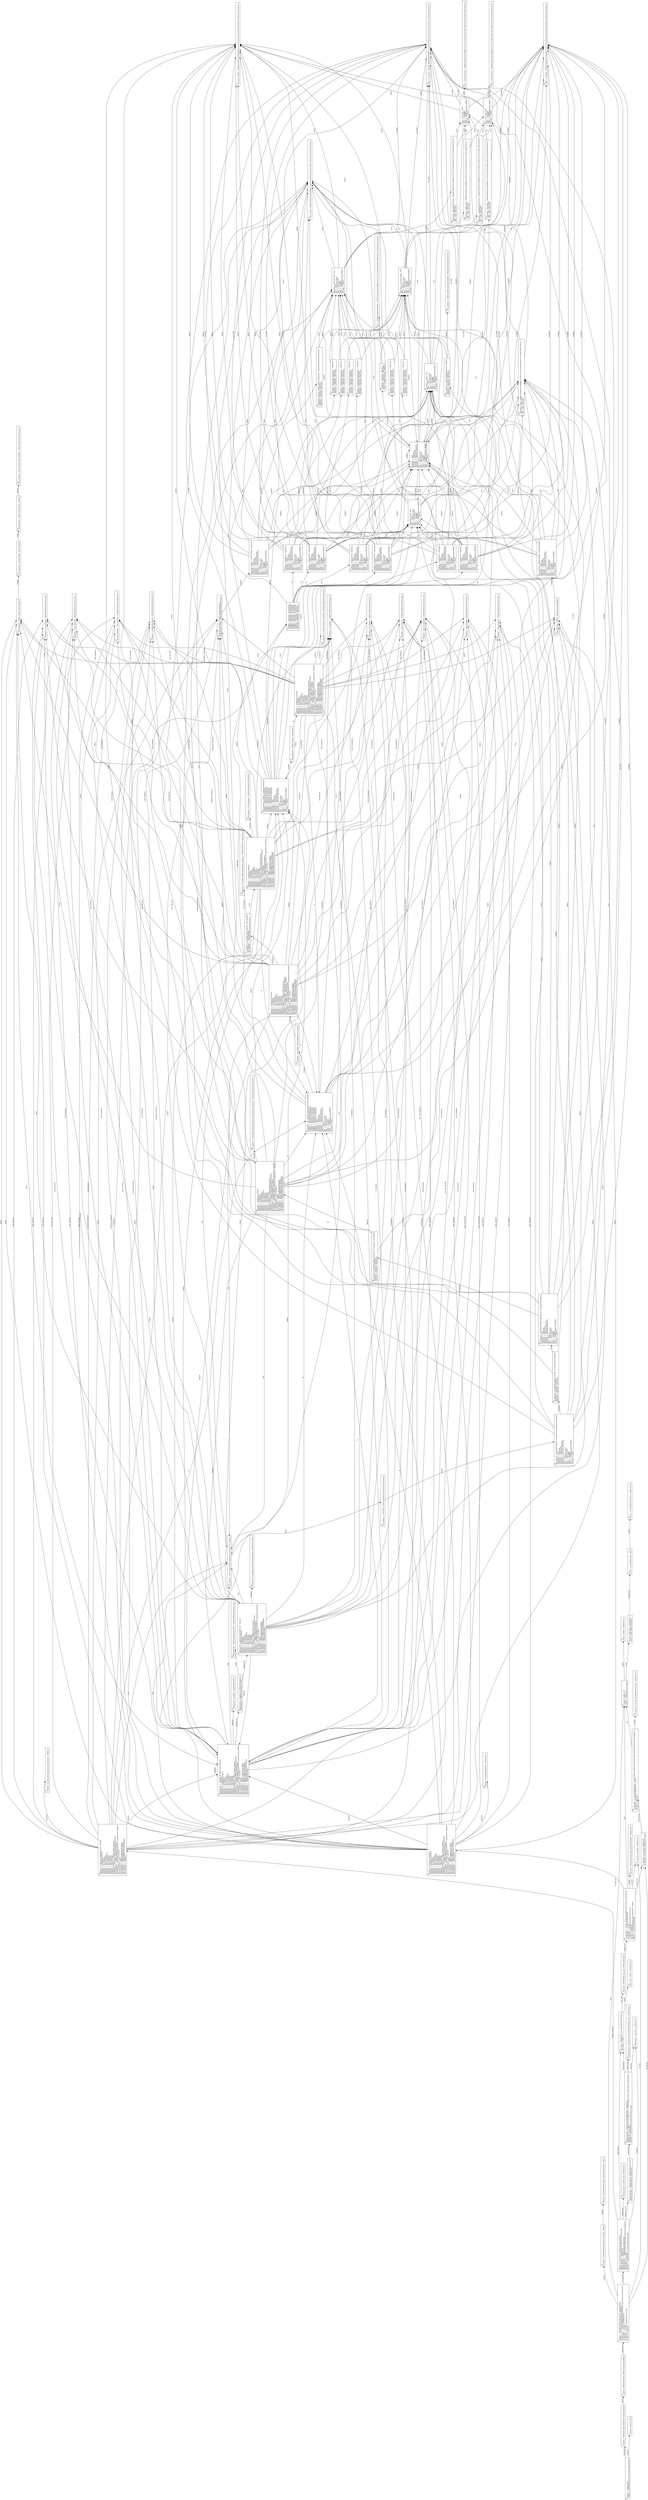digraph y {
	edge [fontsize=10];
	node [shape=box,fontsize=10];
	orientation=landscape;
	rankdir=LR;
	/*
	margin=0.2;
	page="8.27,11.69"; // for A4 printing
	ratio=auto;
	*/

	q0 [label="0:\l  $accept -> . program $end\l  program -> . PROGRAM IDENT SEMICOLON outblock PERIOD\l"];
	q1 [label="1:\l  program -> PROGRAM . IDENT SEMICOLON outblock PERIOD\l"];
	q2 [label="2:\l  $accept -> program . $end\l"];
	q3 [label="3:\l  program -> PROGRAM IDENT . SEMICOLON outblock PERIOD\l"];
	q4 [label="4:\l  program -> PROGRAM IDENT SEMICOLON . outblock PERIOD\l  outblock -> . var_decl_part subprog_decl_part statement\l  var_decl_part -> . { IDENT PERIOD WRITE WHILE READ PROCEDURE IF FOR SBEGIN }\l  var_decl_part -> . var_decl_list SEMICOLON\l  var_decl_list -> . var_decl\l  var_decl_list -> . var_decl_list SEMICOLON var_decl\l  var_decl -> . VAR id_list\l"];
	q5 [label="5:\l  var_decl -> VAR . id_list\l  id_list -> . IDENT\l  id_list -> . id_list SEMICOLON IDENT\l"];
	q6 [label="6:\l  program -> PROGRAM IDENT SEMICOLON outblock . PERIOD\l"];
	q7 [label="7:\l  outblock -> var_decl_part . subprog_decl_part statement\l  subprog_decl_list -> . subprog_decl_list SEMICOLON subprog_decl\l  subprog_decl_list -> . subprog_decl\l  subprog_decl_part -> . subprog_decl_list SEMICOLON\l  subprog_decl_part -> . { IDENT PERIOD WRITE WHILE READ IF FOR SBEGIN }\l  subprog_decl -> . proc_decl\l  proc_decl -> . PROCEDURE proc_name SEMICOLON inblock\l"];
	q8 [label="8:\l  var_decl_part -> var_decl_list . SEMICOLON\l  var_decl_list -> var_decl_list . SEMICOLON var_decl\l"];
	q9 [label="9:\l  var_decl_list -> var_decl . { SEMICOLON }\l"];
	q10 [label="10:\l  id_list -> IDENT . { SEMICOLON }\l"];
	q11 [label="11:\l  var_decl -> VAR id_list . { SEMICOLON }\l  id_list -> id_list . SEMICOLON IDENT\l"];
	q12 [label="12:\l  program -> PROGRAM IDENT SEMICOLON outblock PERIOD . { $end }\l"];
	q13 [label="13:\l  proc_decl -> PROCEDURE . proc_name SEMICOLON inblock\l  proc_name -> . IDENT\l"];
	q14 [label="14:\l  outblock -> var_decl_part subprog_decl_part . statement\l  statement -> . assignment_statement\l  statement -> . if_statement\l  statement -> . for_statement\l  statement -> . while_statement\l  statement -> . proc_call_statement\l  statement -> . null_statement\l  statement -> . block_statement\l  statement -> . read_statement\l  statement -> . write_statement\l  assignment_statement -> . IDENT ASSIGN expression\l  if_statement -> . IF condition THEN statement else_statement\l  while_statement -> . WHILE condition DO statement\l  for_statement -> . FOR IDENT ASSIGN expression TO expression DO statement\l  proc_call_statement -> . proc_call_name\l  proc_call_name -> . IDENT\l  block_statement -> . SBEGIN statement_list SEND\l  read_statement -> . READ LPAREN IDENT RPAREN\l  write_statement -> . WRITE LPAREN expression RPAREN\l  null_statement -> . { PERIOD }\l"];
	q15 [label="15:\l  subprog_decl_list -> subprog_decl_list . SEMICOLON subprog_decl\l  subprog_decl_part -> subprog_decl_list . SEMICOLON\l"];
	q16 [label="16:\l  subprog_decl_list -> subprog_decl . { SEMICOLON }\l"];
	q17 [label="17:\l  subprog_decl -> proc_decl . { SEMICOLON }\l"];
	q18 [label="18:\l  var_decl_part -> var_decl_list SEMICOLON . { IDENT PERIOD SEMICOLON WRITE WHILE READ PROCEDURE IF FOR SBEGIN }\l  var_decl_list -> var_decl_list SEMICOLON . var_decl\l  var_decl -> . VAR id_list\l"];
	q19 [label="19:\l  id_list -> id_list SEMICOLON . IDENT\l"];
	q20 [label="20:\l  proc_name -> IDENT . { SEMICOLON }\l"];
	q21 [label="21:\l  proc_decl -> PROCEDURE proc_name . SEMICOLON inblock\l"];
	q22 [label="22:\l  statement_list -> . statement_list SEMICOLON statement\l  statement_list -> . statement\l  statement -> . assignment_statement\l  statement -> . if_statement\l  statement -> . for_statement\l  statement -> . while_statement\l  statement -> . proc_call_statement\l  statement -> . null_statement\l  statement -> . block_statement\l  statement -> . read_statement\l  statement -> . write_statement\l  assignment_statement -> . IDENT ASSIGN expression\l  if_statement -> . IF condition THEN statement else_statement\l  while_statement -> . WHILE condition DO statement\l  for_statement -> . FOR IDENT ASSIGN expression TO expression DO statement\l  proc_call_statement -> . proc_call_name\l  proc_call_name -> . IDENT\l  block_statement -> . SBEGIN statement_list SEND\l  block_statement -> SBEGIN . statement_list SEND\l  read_statement -> . READ LPAREN IDENT RPAREN\l  write_statement -> . WRITE LPAREN expression RPAREN\l  null_statement -> . { SEMICOLON SEND }\l"];
	q23 [label="23:\l  for_statement -> FOR . IDENT ASSIGN expression TO expression DO statement\l"];
	q24 [label="24:\l  if_statement -> IF . condition THEN statement else_statement\l  condition -> . expression EQ expression\l  condition -> . expression NEQ expression\l  condition -> . expression LT expression\l  condition -> . expression LE expression\l  condition -> . expression GT expression\l  condition -> . expression GE expression\l  expression -> . term\l  expression -> . PLUS term\l  expression -> . MINUS term\l  expression -> . expression PLUS term\l  expression -> . expression MINUS term\l  term -> . factor\l  term -> . term MULT factor\l  term -> . term DIV factor\l  factor -> . var_name\l  factor -> . NUMBER\l  factor -> . LPAREN expression RPAREN\l  var_name -> . IDENT\l"];
	q25 [label="25:\l  read_statement -> READ . LPAREN IDENT RPAREN\l"];
	q26 [label="26:\l  while_statement -> WHILE . condition DO statement\l  condition -> . expression EQ expression\l  condition -> . expression NEQ expression\l  condition -> . expression LT expression\l  condition -> . expression LE expression\l  condition -> . expression GT expression\l  condition -> . expression GE expression\l  expression -> . term\l  expression -> . PLUS term\l  expression -> . MINUS term\l  expression -> . expression PLUS term\l  expression -> . expression MINUS term\l  term -> . factor\l  term -> . term MULT factor\l  term -> . term DIV factor\l  factor -> . var_name\l  factor -> . NUMBER\l  factor -> . LPAREN expression RPAREN\l  var_name -> . IDENT\l"];
	q27 [label="27:\l  write_statement -> WRITE . LPAREN expression RPAREN\l"];
	q28 [label="28:\l  assignment_statement -> IDENT . ASSIGN expression\l  proc_call_name -> IDENT . { PERIOD SEMICOLON SEND ELSE }\l"];
	q29 [label="29:\l  outblock -> var_decl_part subprog_decl_part statement . { PERIOD }\l"];
	q30 [label="30:\l  statement -> assignment_statement . { PERIOD SEMICOLON SEND ELSE }\l"];
	q31 [label="31:\l  statement -> if_statement . { PERIOD SEMICOLON SEND ELSE }\l"];
	q32 [label="32:\l  statement -> for_statement . { PERIOD SEMICOLON SEND ELSE }\l"];
	q33 [label="33:\l  statement -> while_statement . { PERIOD SEMICOLON SEND ELSE }\l"];
	q34 [label="34:\l  statement -> proc_call_statement . { PERIOD SEMICOLON SEND ELSE }\l"];
	q35 [label="35:\l  statement -> null_statement . { PERIOD SEMICOLON SEND ELSE }\l"];
	q36 [label="36:\l  statement -> block_statement . { PERIOD SEMICOLON SEND ELSE }\l"];
	q37 [label="37:\l  statement -> read_statement . { PERIOD SEMICOLON SEND ELSE }\l"];
	q38 [label="38:\l  statement -> write_statement . { PERIOD SEMICOLON SEND ELSE }\l"];
	q39 [label="39:\l  proc_call_statement -> proc_call_name . { PERIOD SEMICOLON SEND ELSE }\l"];
	q40 [label="40:\l  subprog_decl_list -> subprog_decl_list SEMICOLON . subprog_decl\l  subprog_decl_part -> subprog_decl_list SEMICOLON . { IDENT PERIOD WRITE WHILE READ IF FOR SBEGIN }\l  subprog_decl -> . proc_decl\l  proc_decl -> . PROCEDURE proc_name SEMICOLON inblock\l"];
	q41 [label="41:\l  var_decl_list -> var_decl_list SEMICOLON var_decl . { SEMICOLON }\l"];
	q42 [label="42:\l  id_list -> id_list SEMICOLON IDENT . { SEMICOLON }\l"];
	q43 [label="43:\l  var_decl_part -> . { IDENT SEMICOLON WRITE WHILE READ IF FOR SBEGIN }\l  var_decl_part -> . var_decl_list SEMICOLON\l  var_decl_list -> . var_decl\l  var_decl_list -> . var_decl_list SEMICOLON var_decl\l  var_decl -> . VAR id_list\l  proc_decl -> PROCEDURE proc_name SEMICOLON . inblock\l  inblock -> . var_decl_part statement\l"];
	q44 [label="44:\l  statement_list -> statement . { SEMICOLON SEND }\l"];
	q45 [label="45:\l  statement_list -> statement_list . SEMICOLON statement\l  block_statement -> SBEGIN statement_list . SEND\l"];
	q46 [label="46:\l  for_statement -> FOR IDENT . ASSIGN expression TO expression DO statement\l"];
	q47 [label="47:\l  expression -> PLUS . term\l  term -> . factor\l  term -> . term MULT factor\l  term -> . term DIV factor\l  factor -> . var_name\l  factor -> . NUMBER\l  factor -> . LPAREN expression RPAREN\l  var_name -> . IDENT\l"];
	q48 [label="48:\l  expression -> MINUS . term\l  term -> . factor\l  term -> . term MULT factor\l  term -> . term DIV factor\l  factor -> . var_name\l  factor -> . NUMBER\l  factor -> . LPAREN expression RPAREN\l  var_name -> . IDENT\l"];
	q49 [label="49:\l  expression -> . term\l  expression -> . PLUS term\l  expression -> . MINUS term\l  expression -> . expression PLUS term\l  expression -> . expression MINUS term\l  term -> . factor\l  term -> . term MULT factor\l  term -> . term DIV factor\l  factor -> . var_name\l  factor -> . NUMBER\l  factor -> . LPAREN expression RPAREN\l  factor -> LPAREN . expression RPAREN\l  var_name -> . IDENT\l"];
	q50 [label="50:\l  factor -> NUMBER . { PERIOD SEMICOLON RPAREN GT GE LT LE NEQ EQ DIV MULT MINUS PLUS TO THEN SEND ELSE DO }\l"];
	q51 [label="51:\l  var_name -> IDENT . { PERIOD SEMICOLON RPAREN GT GE LT LE NEQ EQ DIV MULT MINUS PLUS TO THEN SEND ELSE DO }\l"];
	q52 [label="52:\l  condition -> expression . EQ expression\l  condition -> expression . NEQ expression\l  condition -> expression . LT expression\l  condition -> expression . LE expression\l  condition -> expression . GT expression\l  condition -> expression . GE expression\l  expression -> expression . PLUS term\l  expression -> expression . MINUS term\l"];
	q53 [label="53:\l  if_statement -> IF condition . THEN statement else_statement\l"];
	q54 [label="54:\l  expression -> term . { PERIOD SEMICOLON RPAREN GT GE LT LE NEQ EQ MINUS PLUS TO THEN SEND ELSE DO }\l  term -> term . MULT factor\l  term -> term . DIV factor\l"];
	q55 [label="55:\l  term -> factor . { PERIOD SEMICOLON RPAREN GT GE LT LE NEQ EQ DIV MULT MINUS PLUS TO THEN SEND ELSE DO }\l"];
	q56 [label="56:\l  factor -> var_name . { PERIOD SEMICOLON RPAREN GT GE LT LE NEQ EQ DIV MULT MINUS PLUS TO THEN SEND ELSE DO }\l"];
	q57 [label="57:\l  read_statement -> READ LPAREN . IDENT RPAREN\l"];
	q58 [label="58:\l  while_statement -> WHILE condition . DO statement\l"];
	q59 [label="59:\l  write_statement -> WRITE LPAREN . expression RPAREN\l  expression -> . term\l  expression -> . PLUS term\l  expression -> . MINUS term\l  expression -> . expression PLUS term\l  expression -> . expression MINUS term\l  term -> . factor\l  term -> . term MULT factor\l  term -> . term DIV factor\l  factor -> . var_name\l  factor -> . NUMBER\l  factor -> . LPAREN expression RPAREN\l  var_name -> . IDENT\l"];
	q60 [label="60:\l  assignment_statement -> IDENT ASSIGN . expression\l  expression -> . term\l  expression -> . PLUS term\l  expression -> . MINUS term\l  expression -> . expression PLUS term\l  expression -> . expression MINUS term\l  term -> . factor\l  term -> . term MULT factor\l  term -> . term DIV factor\l  factor -> . var_name\l  factor -> . NUMBER\l  factor -> . LPAREN expression RPAREN\l  var_name -> . IDENT\l"];
	q61 [label="61:\l  subprog_decl_list -> subprog_decl_list SEMICOLON subprog_decl . { SEMICOLON }\l"];
	q62 [label="62:\l  inblock -> var_decl_part . statement\l  statement -> . assignment_statement\l  statement -> . if_statement\l  statement -> . for_statement\l  statement -> . while_statement\l  statement -> . proc_call_statement\l  statement -> . null_statement\l  statement -> . block_statement\l  statement -> . read_statement\l  statement -> . write_statement\l  assignment_statement -> . IDENT ASSIGN expression\l  if_statement -> . IF condition THEN statement else_statement\l  while_statement -> . WHILE condition DO statement\l  for_statement -> . FOR IDENT ASSIGN expression TO expression DO statement\l  proc_call_statement -> . proc_call_name\l  proc_call_name -> . IDENT\l  block_statement -> . SBEGIN statement_list SEND\l  read_statement -> . READ LPAREN IDENT RPAREN\l  write_statement -> . WRITE LPAREN expression RPAREN\l  null_statement -> . { SEMICOLON }\l"];
	q63 [label="63:\l  proc_decl -> PROCEDURE proc_name SEMICOLON inblock . { SEMICOLON }\l"];
	q64 [label="64:\l  block_statement -> SBEGIN statement_list SEND . { PERIOD SEMICOLON SEND ELSE }\l"];
	q65 [label="65:\l  statement_list -> statement_list SEMICOLON . statement\l  statement -> . assignment_statement\l  statement -> . if_statement\l  statement -> . for_statement\l  statement -> . while_statement\l  statement -> . proc_call_statement\l  statement -> . null_statement\l  statement -> . block_statement\l  statement -> . read_statement\l  statement -> . write_statement\l  assignment_statement -> . IDENT ASSIGN expression\l  if_statement -> . IF condition THEN statement else_statement\l  while_statement -> . WHILE condition DO statement\l  for_statement -> . FOR IDENT ASSIGN expression TO expression DO statement\l  proc_call_statement -> . proc_call_name\l  proc_call_name -> . IDENT\l  block_statement -> . SBEGIN statement_list SEND\l  read_statement -> . READ LPAREN IDENT RPAREN\l  write_statement -> . WRITE LPAREN expression RPAREN\l  null_statement -> . { SEMICOLON SEND }\l"];
	q66 [label="66:\l  for_statement -> FOR IDENT ASSIGN . expression TO expression DO statement\l  expression -> . term\l  expression -> . PLUS term\l  expression -> . MINUS term\l  expression -> . expression PLUS term\l  expression -> . expression MINUS term\l  term -> . factor\l  term -> . term MULT factor\l  term -> . term DIV factor\l  factor -> . var_name\l  factor -> . NUMBER\l  factor -> . LPAREN expression RPAREN\l  var_name -> . IDENT\l"];
	q67 [label="67:\l  expression -> PLUS term . { PERIOD SEMICOLON RPAREN GT GE LT LE NEQ EQ MINUS PLUS TO THEN SEND ELSE DO }\l  term -> term . MULT factor\l  term -> term . DIV factor\l"];
	q68 [label="68:\l  expression -> MINUS term . { PERIOD SEMICOLON RPAREN GT GE LT LE NEQ EQ MINUS PLUS TO THEN SEND ELSE DO }\l  term -> term . MULT factor\l  term -> term . DIV factor\l"];
	q69 [label="69:\l  expression -> expression . PLUS term\l  expression -> expression . MINUS term\l  factor -> LPAREN expression . RPAREN\l"];
	q70 [label="70:\l  expression -> expression PLUS . term\l  term -> . factor\l  term -> . term MULT factor\l  term -> . term DIV factor\l  factor -> . var_name\l  factor -> . NUMBER\l  factor -> . LPAREN expression RPAREN\l  var_name -> . IDENT\l"];
	q71 [label="71:\l  expression -> expression MINUS . term\l  term -> . factor\l  term -> . term MULT factor\l  term -> . term DIV factor\l  factor -> . var_name\l  factor -> . NUMBER\l  factor -> . LPAREN expression RPAREN\l  var_name -> . IDENT\l"];
	q72 [label="72:\l  condition -> expression EQ . expression\l  expression -> . term\l  expression -> . PLUS term\l  expression -> . MINUS term\l  expression -> . expression PLUS term\l  expression -> . expression MINUS term\l  term -> . factor\l  term -> . term MULT factor\l  term -> . term DIV factor\l  factor -> . var_name\l  factor -> . NUMBER\l  factor -> . LPAREN expression RPAREN\l  var_name -> . IDENT\l"];
	q73 [label="73:\l  condition -> expression NEQ . expression\l  expression -> . term\l  expression -> . PLUS term\l  expression -> . MINUS term\l  expression -> . expression PLUS term\l  expression -> . expression MINUS term\l  term -> . factor\l  term -> . term MULT factor\l  term -> . term DIV factor\l  factor -> . var_name\l  factor -> . NUMBER\l  factor -> . LPAREN expression RPAREN\l  var_name -> . IDENT\l"];
	q74 [label="74:\l  condition -> expression LE . expression\l  expression -> . term\l  expression -> . PLUS term\l  expression -> . MINUS term\l  expression -> . expression PLUS term\l  expression -> . expression MINUS term\l  term -> . factor\l  term -> . term MULT factor\l  term -> . term DIV factor\l  factor -> . var_name\l  factor -> . NUMBER\l  factor -> . LPAREN expression RPAREN\l  var_name -> . IDENT\l"];
	q75 [label="75:\l  condition -> expression LT . expression\l  expression -> . term\l  expression -> . PLUS term\l  expression -> . MINUS term\l  expression -> . expression PLUS term\l  expression -> . expression MINUS term\l  term -> . factor\l  term -> . term MULT factor\l  term -> . term DIV factor\l  factor -> . var_name\l  factor -> . NUMBER\l  factor -> . LPAREN expression RPAREN\l  var_name -> . IDENT\l"];
	q76 [label="76:\l  condition -> expression GE . expression\l  expression -> . term\l  expression -> . PLUS term\l  expression -> . MINUS term\l  expression -> . expression PLUS term\l  expression -> . expression MINUS term\l  term -> . factor\l  term -> . term MULT factor\l  term -> . term DIV factor\l  factor -> . var_name\l  factor -> . NUMBER\l  factor -> . LPAREN expression RPAREN\l  var_name -> . IDENT\l"];
	q77 [label="77:\l  condition -> expression GT . expression\l  expression -> . term\l  expression -> . PLUS term\l  expression -> . MINUS term\l  expression -> . expression PLUS term\l  expression -> . expression MINUS term\l  term -> . factor\l  term -> . term MULT factor\l  term -> . term DIV factor\l  factor -> . var_name\l  factor -> . NUMBER\l  factor -> . LPAREN expression RPAREN\l  var_name -> . IDENT\l"];
	q78 [label="78:\l  statement -> . assignment_statement\l  statement -> . if_statement\l  statement -> . for_statement\l  statement -> . while_statement\l  statement -> . proc_call_statement\l  statement -> . null_statement\l  statement -> . block_statement\l  statement -> . read_statement\l  statement -> . write_statement\l  assignment_statement -> . IDENT ASSIGN expression\l  if_statement -> . IF condition THEN statement else_statement\l  if_statement -> IF condition THEN . statement else_statement\l  while_statement -> . WHILE condition DO statement\l  for_statement -> . FOR IDENT ASSIGN expression TO expression DO statement\l  proc_call_statement -> . proc_call_name\l  proc_call_name -> . IDENT\l  block_statement -> . SBEGIN statement_list SEND\l  read_statement -> . READ LPAREN IDENT RPAREN\l  write_statement -> . WRITE LPAREN expression RPAREN\l  null_statement -> . { PERIOD SEMICOLON SEND ELSE }\l"];
	q79 [label="79:\l  term -> term MULT . factor\l  factor -> . var_name\l  factor -> . NUMBER\l  factor -> . LPAREN expression RPAREN\l  var_name -> . IDENT\l"];
	q80 [label="80:\l  term -> term DIV . factor\l  factor -> . var_name\l  factor -> . NUMBER\l  factor -> . LPAREN expression RPAREN\l  var_name -> . IDENT\l"];
	q81 [label="81:\l  read_statement -> READ LPAREN IDENT . RPAREN\l"];
	q82 [label="82:\l  statement -> . assignment_statement\l  statement -> . if_statement\l  statement -> . for_statement\l  statement -> . while_statement\l  statement -> . proc_call_statement\l  statement -> . null_statement\l  statement -> . block_statement\l  statement -> . read_statement\l  statement -> . write_statement\l  assignment_statement -> . IDENT ASSIGN expression\l  if_statement -> . IF condition THEN statement else_statement\l  while_statement -> . WHILE condition DO statement\l  while_statement -> WHILE condition DO . statement\l  for_statement -> . FOR IDENT ASSIGN expression TO expression DO statement\l  proc_call_statement -> . proc_call_name\l  proc_call_name -> . IDENT\l  block_statement -> . SBEGIN statement_list SEND\l  read_statement -> . READ LPAREN IDENT RPAREN\l  write_statement -> . WRITE LPAREN expression RPAREN\l  null_statement -> . { PERIOD SEMICOLON SEND ELSE }\l"];
	q83 [label="83:\l  write_statement -> WRITE LPAREN expression . RPAREN\l  expression -> expression . PLUS term\l  expression -> expression . MINUS term\l"];
	q84 [label="84:\l  assignment_statement -> IDENT ASSIGN expression . { PERIOD SEMICOLON SEND ELSE }\l  expression -> expression . PLUS term\l  expression -> expression . MINUS term\l"];
	q85 [label="85:\l  inblock -> var_decl_part statement . { SEMICOLON }\l"];
	q86 [label="86:\l  statement_list -> statement_list SEMICOLON statement . { SEMICOLON SEND }\l"];
	q87 [label="87:\l  for_statement -> FOR IDENT ASSIGN expression . TO expression DO statement\l  expression -> expression . PLUS term\l  expression -> expression . MINUS term\l"];
	q88 [label="88:\l  factor -> LPAREN expression RPAREN . { PERIOD SEMICOLON RPAREN GT GE LT LE NEQ EQ DIV MULT MINUS PLUS TO THEN SEND ELSE DO }\l"];
	q89 [label="89:\l  expression -> expression PLUS term . { PERIOD SEMICOLON RPAREN GT GE LT LE NEQ EQ MINUS PLUS TO THEN SEND ELSE DO }\l  term -> term . MULT factor\l  term -> term . DIV factor\l"];
	q90 [label="90:\l  expression -> expression MINUS term . { PERIOD SEMICOLON RPAREN GT GE LT LE NEQ EQ MINUS PLUS TO THEN SEND ELSE DO }\l  term -> term . MULT factor\l  term -> term . DIV factor\l"];
	q91 [label="91:\l  condition -> expression EQ expression . { THEN DO }\l  expression -> expression . PLUS term\l  expression -> expression . MINUS term\l"];
	q92 [label="92:\l  condition -> expression NEQ expression . { THEN DO }\l  expression -> expression . PLUS term\l  expression -> expression . MINUS term\l"];
	q93 [label="93:\l  condition -> expression LE expression . { THEN DO }\l  expression -> expression . PLUS term\l  expression -> expression . MINUS term\l"];
	q94 [label="94:\l  condition -> expression LT expression . { THEN DO }\l  expression -> expression . PLUS term\l  expression -> expression . MINUS term\l"];
	q95 [label="95:\l  condition -> expression GE expression . { THEN DO }\l  expression -> expression . PLUS term\l  expression -> expression . MINUS term\l"];
	q96 [label="96:\l  condition -> expression GT expression . { THEN DO }\l  expression -> expression . PLUS term\l  expression -> expression . MINUS term\l"];
	q97 [label="97:\l  if_statement -> IF condition THEN statement . else_statement\l  else_statement -> . ELSE statement\l  else_statement -> . { PERIOD SEMICOLON SEND ELSE }\l"];
	q98 [label="98:\l  term -> term MULT factor . { PERIOD SEMICOLON RPAREN GT GE LT LE NEQ EQ DIV MULT MINUS PLUS TO THEN SEND ELSE DO }\l"];
	q99 [label="99:\l  term -> term DIV factor . { PERIOD SEMICOLON RPAREN GT GE LT LE NEQ EQ DIV MULT MINUS PLUS TO THEN SEND ELSE DO }\l"];
	q100 [label="100:\l  read_statement -> READ LPAREN IDENT RPAREN . { PERIOD SEMICOLON SEND ELSE }\l"];
	q101 [label="101:\l  while_statement -> WHILE condition DO statement . { PERIOD SEMICOLON SEND ELSE }\l"];
	q102 [label="102:\l  write_statement -> WRITE LPAREN expression RPAREN . { PERIOD SEMICOLON SEND ELSE }\l"];
	q103 [label="103:\l  for_statement -> FOR IDENT ASSIGN expression TO . expression DO statement\l  expression -> . term\l  expression -> . PLUS term\l  expression -> . MINUS term\l  expression -> . expression PLUS term\l  expression -> . expression MINUS term\l  term -> . factor\l  term -> . term MULT factor\l  term -> . term DIV factor\l  factor -> . var_name\l  factor -> . NUMBER\l  factor -> . LPAREN expression RPAREN\l  var_name -> . IDENT\l"];
	q104 [label="104:\l  statement -> . assignment_statement\l  statement -> . if_statement\l  statement -> . for_statement\l  statement -> . while_statement\l  statement -> . proc_call_statement\l  statement -> . null_statement\l  statement -> . block_statement\l  statement -> . read_statement\l  statement -> . write_statement\l  assignment_statement -> . IDENT ASSIGN expression\l  if_statement -> . IF condition THEN statement else_statement\l  else_statement -> ELSE . statement\l  while_statement -> . WHILE condition DO statement\l  for_statement -> . FOR IDENT ASSIGN expression TO expression DO statement\l  proc_call_statement -> . proc_call_name\l  proc_call_name -> . IDENT\l  block_statement -> . SBEGIN statement_list SEND\l  read_statement -> . READ LPAREN IDENT RPAREN\l  write_statement -> . WRITE LPAREN expression RPAREN\l  null_statement -> . { PERIOD SEMICOLON SEND ELSE }\l"];
	q105 [label="105:\l  if_statement -> IF condition THEN statement else_statement . { PERIOD SEMICOLON SEND ELSE }\l"];
	q106 [label="106:\l  for_statement -> FOR IDENT ASSIGN expression TO expression . DO statement\l  expression -> expression . PLUS term\l  expression -> expression . MINUS term\l"];
	q107 [label="107:\l  else_statement -> ELSE statement . { PERIOD SEMICOLON SEND ELSE }\l"];
	q108 [label="108:\l  statement -> . assignment_statement\l  statement -> . if_statement\l  statement -> . for_statement\l  statement -> . while_statement\l  statement -> . proc_call_statement\l  statement -> . null_statement\l  statement -> . block_statement\l  statement -> . read_statement\l  statement -> . write_statement\l  assignment_statement -> . IDENT ASSIGN expression\l  if_statement -> . IF condition THEN statement else_statement\l  while_statement -> . WHILE condition DO statement\l  for_statement -> . FOR IDENT ASSIGN expression TO expression DO statement\l  for_statement -> FOR IDENT ASSIGN expression TO expression DO . statement\l  proc_call_statement -> . proc_call_name\l  proc_call_name -> . IDENT\l  block_statement -> . SBEGIN statement_list SEND\l  read_statement -> . READ LPAREN IDENT RPAREN\l  write_statement -> . WRITE LPAREN expression RPAREN\l  null_statement -> . { PERIOD SEMICOLON SEND ELSE }\l"];
	q109 [label="109:\l  for_statement -> FOR IDENT ASSIGN expression TO expression DO statement . { PERIOD SEMICOLON SEND ELSE }\l"];

	q0 -> q1 [label="PROGRAM"];
	q0 -> q2 [label="program"];
	q1 -> q3 [label="IDENT"];
	q3 -> q4 [label="SEMICOLON"];
	q4 -> q5 [label="VAR"];
	q4 -> q6 [label="outblock"];
	q4 -> q7 [label="var_decl_part"];
	q4 -> q8 [label="var_decl_list"];
	q4 -> q9 [label="var_decl"];
	q5 -> q10 [label="IDENT"];
	q5 -> q11 [label="id_list"];
	q6 -> q12 [label="PERIOD"];
	q7 -> q13 [label="PROCEDURE"];
	q7 -> q14 [label="subprog_decl_part"];
	q7 -> q15 [label="subprog_decl_list"];
	q7 -> q16 [label="subprog_decl"];
	q7 -> q17 [label="proc_decl"];
	q8 -> q18 [label="SEMICOLON"];
	q11 -> q19 [label="SEMICOLON"];
	q13 -> q20 [label="IDENT"];
	q13 -> q21 [label="proc_name"];
	q14 -> q22 [label="SBEGIN"];
	q14 -> q23 [label="FOR"];
	q14 -> q24 [label="IF"];
	q14 -> q25 [label="READ"];
	q14 -> q26 [label="WHILE"];
	q14 -> q27 [label="WRITE"];
	q14 -> q28 [label="IDENT"];
	q14 -> q29 [label="statement"];
	q14 -> q30 [label="assignment_statement"];
	q14 -> q31 [label="if_statement"];
	q14 -> q32 [label="for_statement"];
	q14 -> q33 [label="while_statement"];
	q14 -> q34 [label="proc_call_statement"];
	q14 -> q35 [label="null_statement"];
	q14 -> q36 [label="block_statement"];
	q14 -> q37 [label="read_statement"];
	q14 -> q38 [label="write_statement"];
	q14 -> q39 [label="proc_call_name"];
	q15 -> q40 [label="SEMICOLON"];
	q18 -> q5 [label="VAR"];
	q18 -> q41 [label="var_decl"];
	q19 -> q42 [label="IDENT"];
	q21 -> q43 [label="SEMICOLON"];
	q22 -> q22 [label="SBEGIN"];
	q22 -> q23 [label="FOR"];
	q22 -> q24 [label="IF"];
	q22 -> q25 [label="READ"];
	q22 -> q26 [label="WHILE"];
	q22 -> q27 [label="WRITE"];
	q22 -> q28 [label="IDENT"];
	q22 -> q44 [label="statement"];
	q22 -> q45 [label="statement_list"];
	q22 -> q30 [label="assignment_statement"];
	q22 -> q31 [label="if_statement"];
	q22 -> q32 [label="for_statement"];
	q22 -> q33 [label="while_statement"];
	q22 -> q34 [label="proc_call_statement"];
	q22 -> q35 [label="null_statement"];
	q22 -> q36 [label="block_statement"];
	q22 -> q37 [label="read_statement"];
	q22 -> q38 [label="write_statement"];
	q22 -> q39 [label="proc_call_name"];
	q23 -> q46 [label="IDENT"];
	q24 -> q47 [label="PLUS"];
	q24 -> q48 [label="MINUS"];
	q24 -> q49 [label="LPAREN"];
	q24 -> q50 [label="NUMBER"];
	q24 -> q51 [label="IDENT"];
	q24 -> q52 [label="expression"];
	q24 -> q53 [label="condition"];
	q24 -> q54 [label="term"];
	q24 -> q55 [label="factor"];
	q24 -> q56 [label="var_name"];
	q25 -> q57 [label="LPAREN"];
	q26 -> q47 [label="PLUS"];
	q26 -> q48 [label="MINUS"];
	q26 -> q49 [label="LPAREN"];
	q26 -> q50 [label="NUMBER"];
	q26 -> q51 [label="IDENT"];
	q26 -> q52 [label="expression"];
	q26 -> q58 [label="condition"];
	q26 -> q54 [label="term"];
	q26 -> q55 [label="factor"];
	q26 -> q56 [label="var_name"];
	q27 -> q59 [label="LPAREN"];
	q28 -> q60 [label="ASSIGN"];
	q40 -> q13 [label="PROCEDURE"];
	q40 -> q61 [label="subprog_decl"];
	q40 -> q17 [label="proc_decl"];
	q43 -> q5 [label="VAR"];
	q43 -> q62 [label="var_decl_part"];
	q43 -> q8 [label="var_decl_list"];
	q43 -> q9 [label="var_decl"];
	q43 -> q63 [label="inblock"];
	q45 -> q64 [label="SEND"];
	q45 -> q65 [label="SEMICOLON"];
	q46 -> q66 [label="ASSIGN"];
	q47 -> q49 [label="LPAREN"];
	q47 -> q50 [label="NUMBER"];
	q47 -> q51 [label="IDENT"];
	q47 -> q67 [label="term"];
	q47 -> q55 [label="factor"];
	q47 -> q56 [label="var_name"];
	q48 -> q49 [label="LPAREN"];
	q48 -> q50 [label="NUMBER"];
	q48 -> q51 [label="IDENT"];
	q48 -> q68 [label="term"];
	q48 -> q55 [label="factor"];
	q48 -> q56 [label="var_name"];
	q49 -> q47 [label="PLUS"];
	q49 -> q48 [label="MINUS"];
	q49 -> q49 [label="LPAREN"];
	q49 -> q50 [label="NUMBER"];
	q49 -> q51 [label="IDENT"];
	q49 -> q69 [label="expression"];
	q49 -> q54 [label="term"];
	q49 -> q55 [label="factor"];
	q49 -> q56 [label="var_name"];
	q52 -> q70 [label="PLUS"];
	q52 -> q71 [label="MINUS"];
	q52 -> q72 [label="EQ"];
	q52 -> q73 [label="NEQ"];
	q52 -> q74 [label="LE"];
	q52 -> q75 [label="LT"];
	q52 -> q76 [label="GE"];
	q52 -> q77 [label="GT"];
	q53 -> q78 [label="THEN"];
	q54 -> q79 [label="MULT"];
	q54 -> q80 [label="DIV"];
	q57 -> q81 [label="IDENT"];
	q58 -> q82 [label="DO"];
	q59 -> q47 [label="PLUS"];
	q59 -> q48 [label="MINUS"];
	q59 -> q49 [label="LPAREN"];
	q59 -> q50 [label="NUMBER"];
	q59 -> q51 [label="IDENT"];
	q59 -> q83 [label="expression"];
	q59 -> q54 [label="term"];
	q59 -> q55 [label="factor"];
	q59 -> q56 [label="var_name"];
	q60 -> q47 [label="PLUS"];
	q60 -> q48 [label="MINUS"];
	q60 -> q49 [label="LPAREN"];
	q60 -> q50 [label="NUMBER"];
	q60 -> q51 [label="IDENT"];
	q60 -> q84 [label="expression"];
	q60 -> q54 [label="term"];
	q60 -> q55 [label="factor"];
	q60 -> q56 [label="var_name"];
	q62 -> q22 [label="SBEGIN"];
	q62 -> q23 [label="FOR"];
	q62 -> q24 [label="IF"];
	q62 -> q25 [label="READ"];
	q62 -> q26 [label="WHILE"];
	q62 -> q27 [label="WRITE"];
	q62 -> q28 [label="IDENT"];
	q62 -> q85 [label="statement"];
	q62 -> q30 [label="assignment_statement"];
	q62 -> q31 [label="if_statement"];
	q62 -> q32 [label="for_statement"];
	q62 -> q33 [label="while_statement"];
	q62 -> q34 [label="proc_call_statement"];
	q62 -> q35 [label="null_statement"];
	q62 -> q36 [label="block_statement"];
	q62 -> q37 [label="read_statement"];
	q62 -> q38 [label="write_statement"];
	q62 -> q39 [label="proc_call_name"];
	q65 -> q22 [label="SBEGIN"];
	q65 -> q23 [label="FOR"];
	q65 -> q24 [label="IF"];
	q65 -> q25 [label="READ"];
	q65 -> q26 [label="WHILE"];
	q65 -> q27 [label="WRITE"];
	q65 -> q28 [label="IDENT"];
	q65 -> q86 [label="statement"];
	q65 -> q30 [label="assignment_statement"];
	q65 -> q31 [label="if_statement"];
	q65 -> q32 [label="for_statement"];
	q65 -> q33 [label="while_statement"];
	q65 -> q34 [label="proc_call_statement"];
	q65 -> q35 [label="null_statement"];
	q65 -> q36 [label="block_statement"];
	q65 -> q37 [label="read_statement"];
	q65 -> q38 [label="write_statement"];
	q65 -> q39 [label="proc_call_name"];
	q66 -> q47 [label="PLUS"];
	q66 -> q48 [label="MINUS"];
	q66 -> q49 [label="LPAREN"];
	q66 -> q50 [label="NUMBER"];
	q66 -> q51 [label="IDENT"];
	q66 -> q87 [label="expression"];
	q66 -> q54 [label="term"];
	q66 -> q55 [label="factor"];
	q66 -> q56 [label="var_name"];
	q67 -> q79 [label="MULT"];
	q67 -> q80 [label="DIV"];
	q68 -> q79 [label="MULT"];
	q68 -> q80 [label="DIV"];
	q69 -> q70 [label="PLUS"];
	q69 -> q71 [label="MINUS"];
	q69 -> q88 [label="RPAREN"];
	q70 -> q49 [label="LPAREN"];
	q70 -> q50 [label="NUMBER"];
	q70 -> q51 [label="IDENT"];
	q70 -> q89 [label="term"];
	q70 -> q55 [label="factor"];
	q70 -> q56 [label="var_name"];
	q71 -> q49 [label="LPAREN"];
	q71 -> q50 [label="NUMBER"];
	q71 -> q51 [label="IDENT"];
	q71 -> q90 [label="term"];
	q71 -> q55 [label="factor"];
	q71 -> q56 [label="var_name"];
	q72 -> q47 [label="PLUS"];
	q72 -> q48 [label="MINUS"];
	q72 -> q49 [label="LPAREN"];
	q72 -> q50 [label="NUMBER"];
	q72 -> q51 [label="IDENT"];
	q72 -> q91 [label="expression"];
	q72 -> q54 [label="term"];
	q72 -> q55 [label="factor"];
	q72 -> q56 [label="var_name"];
	q73 -> q47 [label="PLUS"];
	q73 -> q48 [label="MINUS"];
	q73 -> q49 [label="LPAREN"];
	q73 -> q50 [label="NUMBER"];
	q73 -> q51 [label="IDENT"];
	q73 -> q92 [label="expression"];
	q73 -> q54 [label="term"];
	q73 -> q55 [label="factor"];
	q73 -> q56 [label="var_name"];
	q74 -> q47 [label="PLUS"];
	q74 -> q48 [label="MINUS"];
	q74 -> q49 [label="LPAREN"];
	q74 -> q50 [label="NUMBER"];
	q74 -> q51 [label="IDENT"];
	q74 -> q93 [label="expression"];
	q74 -> q54 [label="term"];
	q74 -> q55 [label="factor"];
	q74 -> q56 [label="var_name"];
	q75 -> q47 [label="PLUS"];
	q75 -> q48 [label="MINUS"];
	q75 -> q49 [label="LPAREN"];
	q75 -> q50 [label="NUMBER"];
	q75 -> q51 [label="IDENT"];
	q75 -> q94 [label="expression"];
	q75 -> q54 [label="term"];
	q75 -> q55 [label="factor"];
	q75 -> q56 [label="var_name"];
	q76 -> q47 [label="PLUS"];
	q76 -> q48 [label="MINUS"];
	q76 -> q49 [label="LPAREN"];
	q76 -> q50 [label="NUMBER"];
	q76 -> q51 [label="IDENT"];
	q76 -> q95 [label="expression"];
	q76 -> q54 [label="term"];
	q76 -> q55 [label="factor"];
	q76 -> q56 [label="var_name"];
	q77 -> q47 [label="PLUS"];
	q77 -> q48 [label="MINUS"];
	q77 -> q49 [label="LPAREN"];
	q77 -> q50 [label="NUMBER"];
	q77 -> q51 [label="IDENT"];
	q77 -> q96 [label="expression"];
	q77 -> q54 [label="term"];
	q77 -> q55 [label="factor"];
	q77 -> q56 [label="var_name"];
	q78 -> q22 [label="SBEGIN"];
	q78 -> q23 [label="FOR"];
	q78 -> q24 [label="IF"];
	q78 -> q25 [label="READ"];
	q78 -> q26 [label="WHILE"];
	q78 -> q27 [label="WRITE"];
	q78 -> q28 [label="IDENT"];
	q78 -> q97 [label="statement"];
	q78 -> q30 [label="assignment_statement"];
	q78 -> q31 [label="if_statement"];
	q78 -> q32 [label="for_statement"];
	q78 -> q33 [label="while_statement"];
	q78 -> q34 [label="proc_call_statement"];
	q78 -> q35 [label="null_statement"];
	q78 -> q36 [label="block_statement"];
	q78 -> q37 [label="read_statement"];
	q78 -> q38 [label="write_statement"];
	q78 -> q39 [label="proc_call_name"];
	q79 -> q49 [label="LPAREN"];
	q79 -> q50 [label="NUMBER"];
	q79 -> q51 [label="IDENT"];
	q79 -> q98 [label="factor"];
	q79 -> q56 [label="var_name"];
	q80 -> q49 [label="LPAREN"];
	q80 -> q50 [label="NUMBER"];
	q80 -> q51 [label="IDENT"];
	q80 -> q99 [label="factor"];
	q80 -> q56 [label="var_name"];
	q81 -> q100 [label="RPAREN"];
	q82 -> q22 [label="SBEGIN"];
	q82 -> q23 [label="FOR"];
	q82 -> q24 [label="IF"];
	q82 -> q25 [label="READ"];
	q82 -> q26 [label="WHILE"];
	q82 -> q27 [label="WRITE"];
	q82 -> q28 [label="IDENT"];
	q82 -> q101 [label="statement"];
	q82 -> q30 [label="assignment_statement"];
	q82 -> q31 [label="if_statement"];
	q82 -> q32 [label="for_statement"];
	q82 -> q33 [label="while_statement"];
	q82 -> q34 [label="proc_call_statement"];
	q82 -> q35 [label="null_statement"];
	q82 -> q36 [label="block_statement"];
	q82 -> q37 [label="read_statement"];
	q82 -> q38 [label="write_statement"];
	q82 -> q39 [label="proc_call_name"];
	q83 -> q70 [label="PLUS"];
	q83 -> q71 [label="MINUS"];
	q83 -> q102 [label="RPAREN"];
	q84 -> q70 [label="PLUS"];
	q84 -> q71 [label="MINUS"];
	q87 -> q103 [label="TO"];
	q87 -> q70 [label="PLUS"];
	q87 -> q71 [label="MINUS"];
	q89 -> q79 [label="MULT"];
	q89 -> q80 [label="DIV"];
	q90 -> q79 [label="MULT"];
	q90 -> q80 [label="DIV"];
	q91 -> q70 [label="PLUS"];
	q91 -> q71 [label="MINUS"];
	q92 -> q70 [label="PLUS"];
	q92 -> q71 [label="MINUS"];
	q93 -> q70 [label="PLUS"];
	q93 -> q71 [label="MINUS"];
	q94 -> q70 [label="PLUS"];
	q94 -> q71 [label="MINUS"];
	q95 -> q70 [label="PLUS"];
	q95 -> q71 [label="MINUS"];
	q96 -> q70 [label="PLUS"];
	q96 -> q71 [label="MINUS"];
	q97 -> q104 [label="ELSE"];
	q97 -> q105 [label="else_statement"];
	q103 -> q47 [label="PLUS"];
	q103 -> q48 [label="MINUS"];
	q103 -> q49 [label="LPAREN"];
	q103 -> q50 [label="NUMBER"];
	q103 -> q51 [label="IDENT"];
	q103 -> q106 [label="expression"];
	q103 -> q54 [label="term"];
	q103 -> q55 [label="factor"];
	q103 -> q56 [label="var_name"];
	q104 -> q22 [label="SBEGIN"];
	q104 -> q23 [label="FOR"];
	q104 -> q24 [label="IF"];
	q104 -> q25 [label="READ"];
	q104 -> q26 [label="WHILE"];
	q104 -> q27 [label="WRITE"];
	q104 -> q28 [label="IDENT"];
	q104 -> q107 [label="statement"];
	q104 -> q30 [label="assignment_statement"];
	q104 -> q31 [label="if_statement"];
	q104 -> q32 [label="for_statement"];
	q104 -> q33 [label="while_statement"];
	q104 -> q34 [label="proc_call_statement"];
	q104 -> q35 [label="null_statement"];
	q104 -> q36 [label="block_statement"];
	q104 -> q37 [label="read_statement"];
	q104 -> q38 [label="write_statement"];
	q104 -> q39 [label="proc_call_name"];
	q106 -> q108 [label="DO"];
	q106 -> q70 [label="PLUS"];
	q106 -> q71 [label="MINUS"];
	q108 -> q22 [label="SBEGIN"];
	q108 -> q23 [label="FOR"];
	q108 -> q24 [label="IF"];
	q108 -> q25 [label="READ"];
	q108 -> q26 [label="WHILE"];
	q108 -> q27 [label="WRITE"];
	q108 -> q28 [label="IDENT"];
	q108 -> q109 [label="statement"];
	q108 -> q30 [label="assignment_statement"];
	q108 -> q31 [label="if_statement"];
	q108 -> q32 [label="for_statement"];
	q108 -> q33 [label="while_statement"];
	q108 -> q34 [label="proc_call_statement"];
	q108 -> q35 [label="null_statement"];
	q108 -> q36 [label="block_statement"];
	q108 -> q37 [label="read_statement"];
	q108 -> q38 [label="write_statement"];
	q108 -> q39 [label="proc_call_name"];
}
